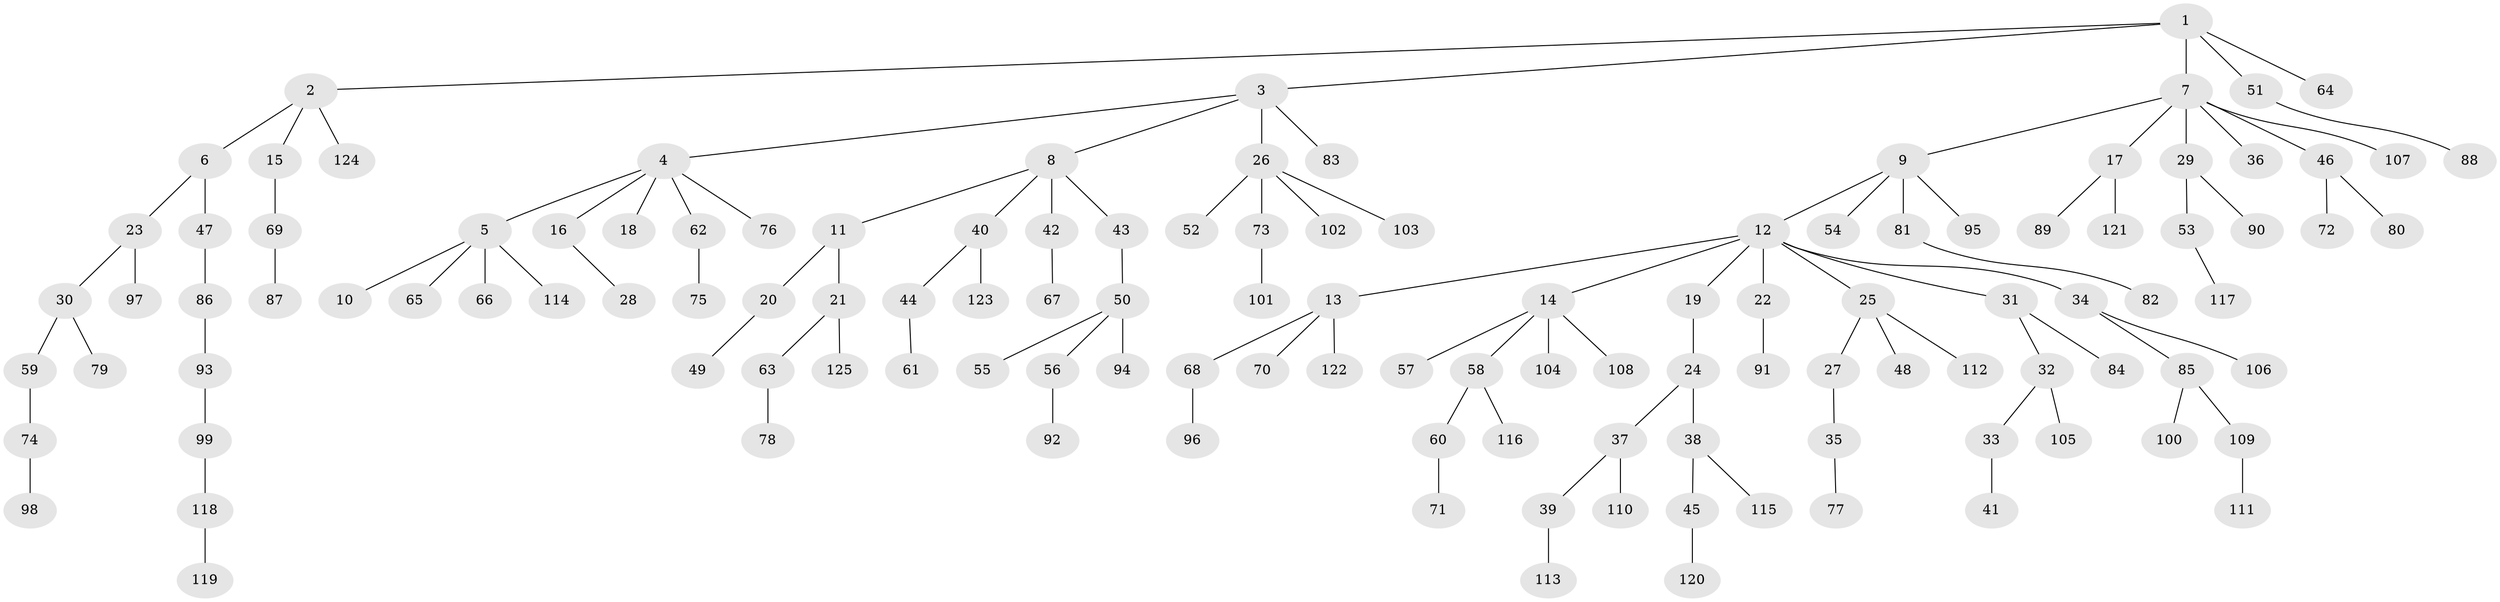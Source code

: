 // Generated by graph-tools (version 1.1) at 2025/52/03/09/25 04:52:31]
// undirected, 125 vertices, 124 edges
graph export_dot {
graph [start="1"]
  node [color=gray90,style=filled];
  1;
  2;
  3;
  4;
  5;
  6;
  7;
  8;
  9;
  10;
  11;
  12;
  13;
  14;
  15;
  16;
  17;
  18;
  19;
  20;
  21;
  22;
  23;
  24;
  25;
  26;
  27;
  28;
  29;
  30;
  31;
  32;
  33;
  34;
  35;
  36;
  37;
  38;
  39;
  40;
  41;
  42;
  43;
  44;
  45;
  46;
  47;
  48;
  49;
  50;
  51;
  52;
  53;
  54;
  55;
  56;
  57;
  58;
  59;
  60;
  61;
  62;
  63;
  64;
  65;
  66;
  67;
  68;
  69;
  70;
  71;
  72;
  73;
  74;
  75;
  76;
  77;
  78;
  79;
  80;
  81;
  82;
  83;
  84;
  85;
  86;
  87;
  88;
  89;
  90;
  91;
  92;
  93;
  94;
  95;
  96;
  97;
  98;
  99;
  100;
  101;
  102;
  103;
  104;
  105;
  106;
  107;
  108;
  109;
  110;
  111;
  112;
  113;
  114;
  115;
  116;
  117;
  118;
  119;
  120;
  121;
  122;
  123;
  124;
  125;
  1 -- 2;
  1 -- 3;
  1 -- 7;
  1 -- 51;
  1 -- 64;
  2 -- 6;
  2 -- 15;
  2 -- 124;
  3 -- 4;
  3 -- 8;
  3 -- 26;
  3 -- 83;
  4 -- 5;
  4 -- 16;
  4 -- 18;
  4 -- 62;
  4 -- 76;
  5 -- 10;
  5 -- 65;
  5 -- 66;
  5 -- 114;
  6 -- 23;
  6 -- 47;
  7 -- 9;
  7 -- 17;
  7 -- 29;
  7 -- 36;
  7 -- 46;
  7 -- 107;
  8 -- 11;
  8 -- 40;
  8 -- 42;
  8 -- 43;
  9 -- 12;
  9 -- 54;
  9 -- 81;
  9 -- 95;
  11 -- 20;
  11 -- 21;
  12 -- 13;
  12 -- 14;
  12 -- 19;
  12 -- 22;
  12 -- 25;
  12 -- 31;
  12 -- 34;
  13 -- 68;
  13 -- 70;
  13 -- 122;
  14 -- 57;
  14 -- 58;
  14 -- 104;
  14 -- 108;
  15 -- 69;
  16 -- 28;
  17 -- 89;
  17 -- 121;
  19 -- 24;
  20 -- 49;
  21 -- 63;
  21 -- 125;
  22 -- 91;
  23 -- 30;
  23 -- 97;
  24 -- 37;
  24 -- 38;
  25 -- 27;
  25 -- 48;
  25 -- 112;
  26 -- 52;
  26 -- 73;
  26 -- 102;
  26 -- 103;
  27 -- 35;
  29 -- 53;
  29 -- 90;
  30 -- 59;
  30 -- 79;
  31 -- 32;
  31 -- 84;
  32 -- 33;
  32 -- 105;
  33 -- 41;
  34 -- 85;
  34 -- 106;
  35 -- 77;
  37 -- 39;
  37 -- 110;
  38 -- 45;
  38 -- 115;
  39 -- 113;
  40 -- 44;
  40 -- 123;
  42 -- 67;
  43 -- 50;
  44 -- 61;
  45 -- 120;
  46 -- 72;
  46 -- 80;
  47 -- 86;
  50 -- 55;
  50 -- 56;
  50 -- 94;
  51 -- 88;
  53 -- 117;
  56 -- 92;
  58 -- 60;
  58 -- 116;
  59 -- 74;
  60 -- 71;
  62 -- 75;
  63 -- 78;
  68 -- 96;
  69 -- 87;
  73 -- 101;
  74 -- 98;
  81 -- 82;
  85 -- 100;
  85 -- 109;
  86 -- 93;
  93 -- 99;
  99 -- 118;
  109 -- 111;
  118 -- 119;
}
